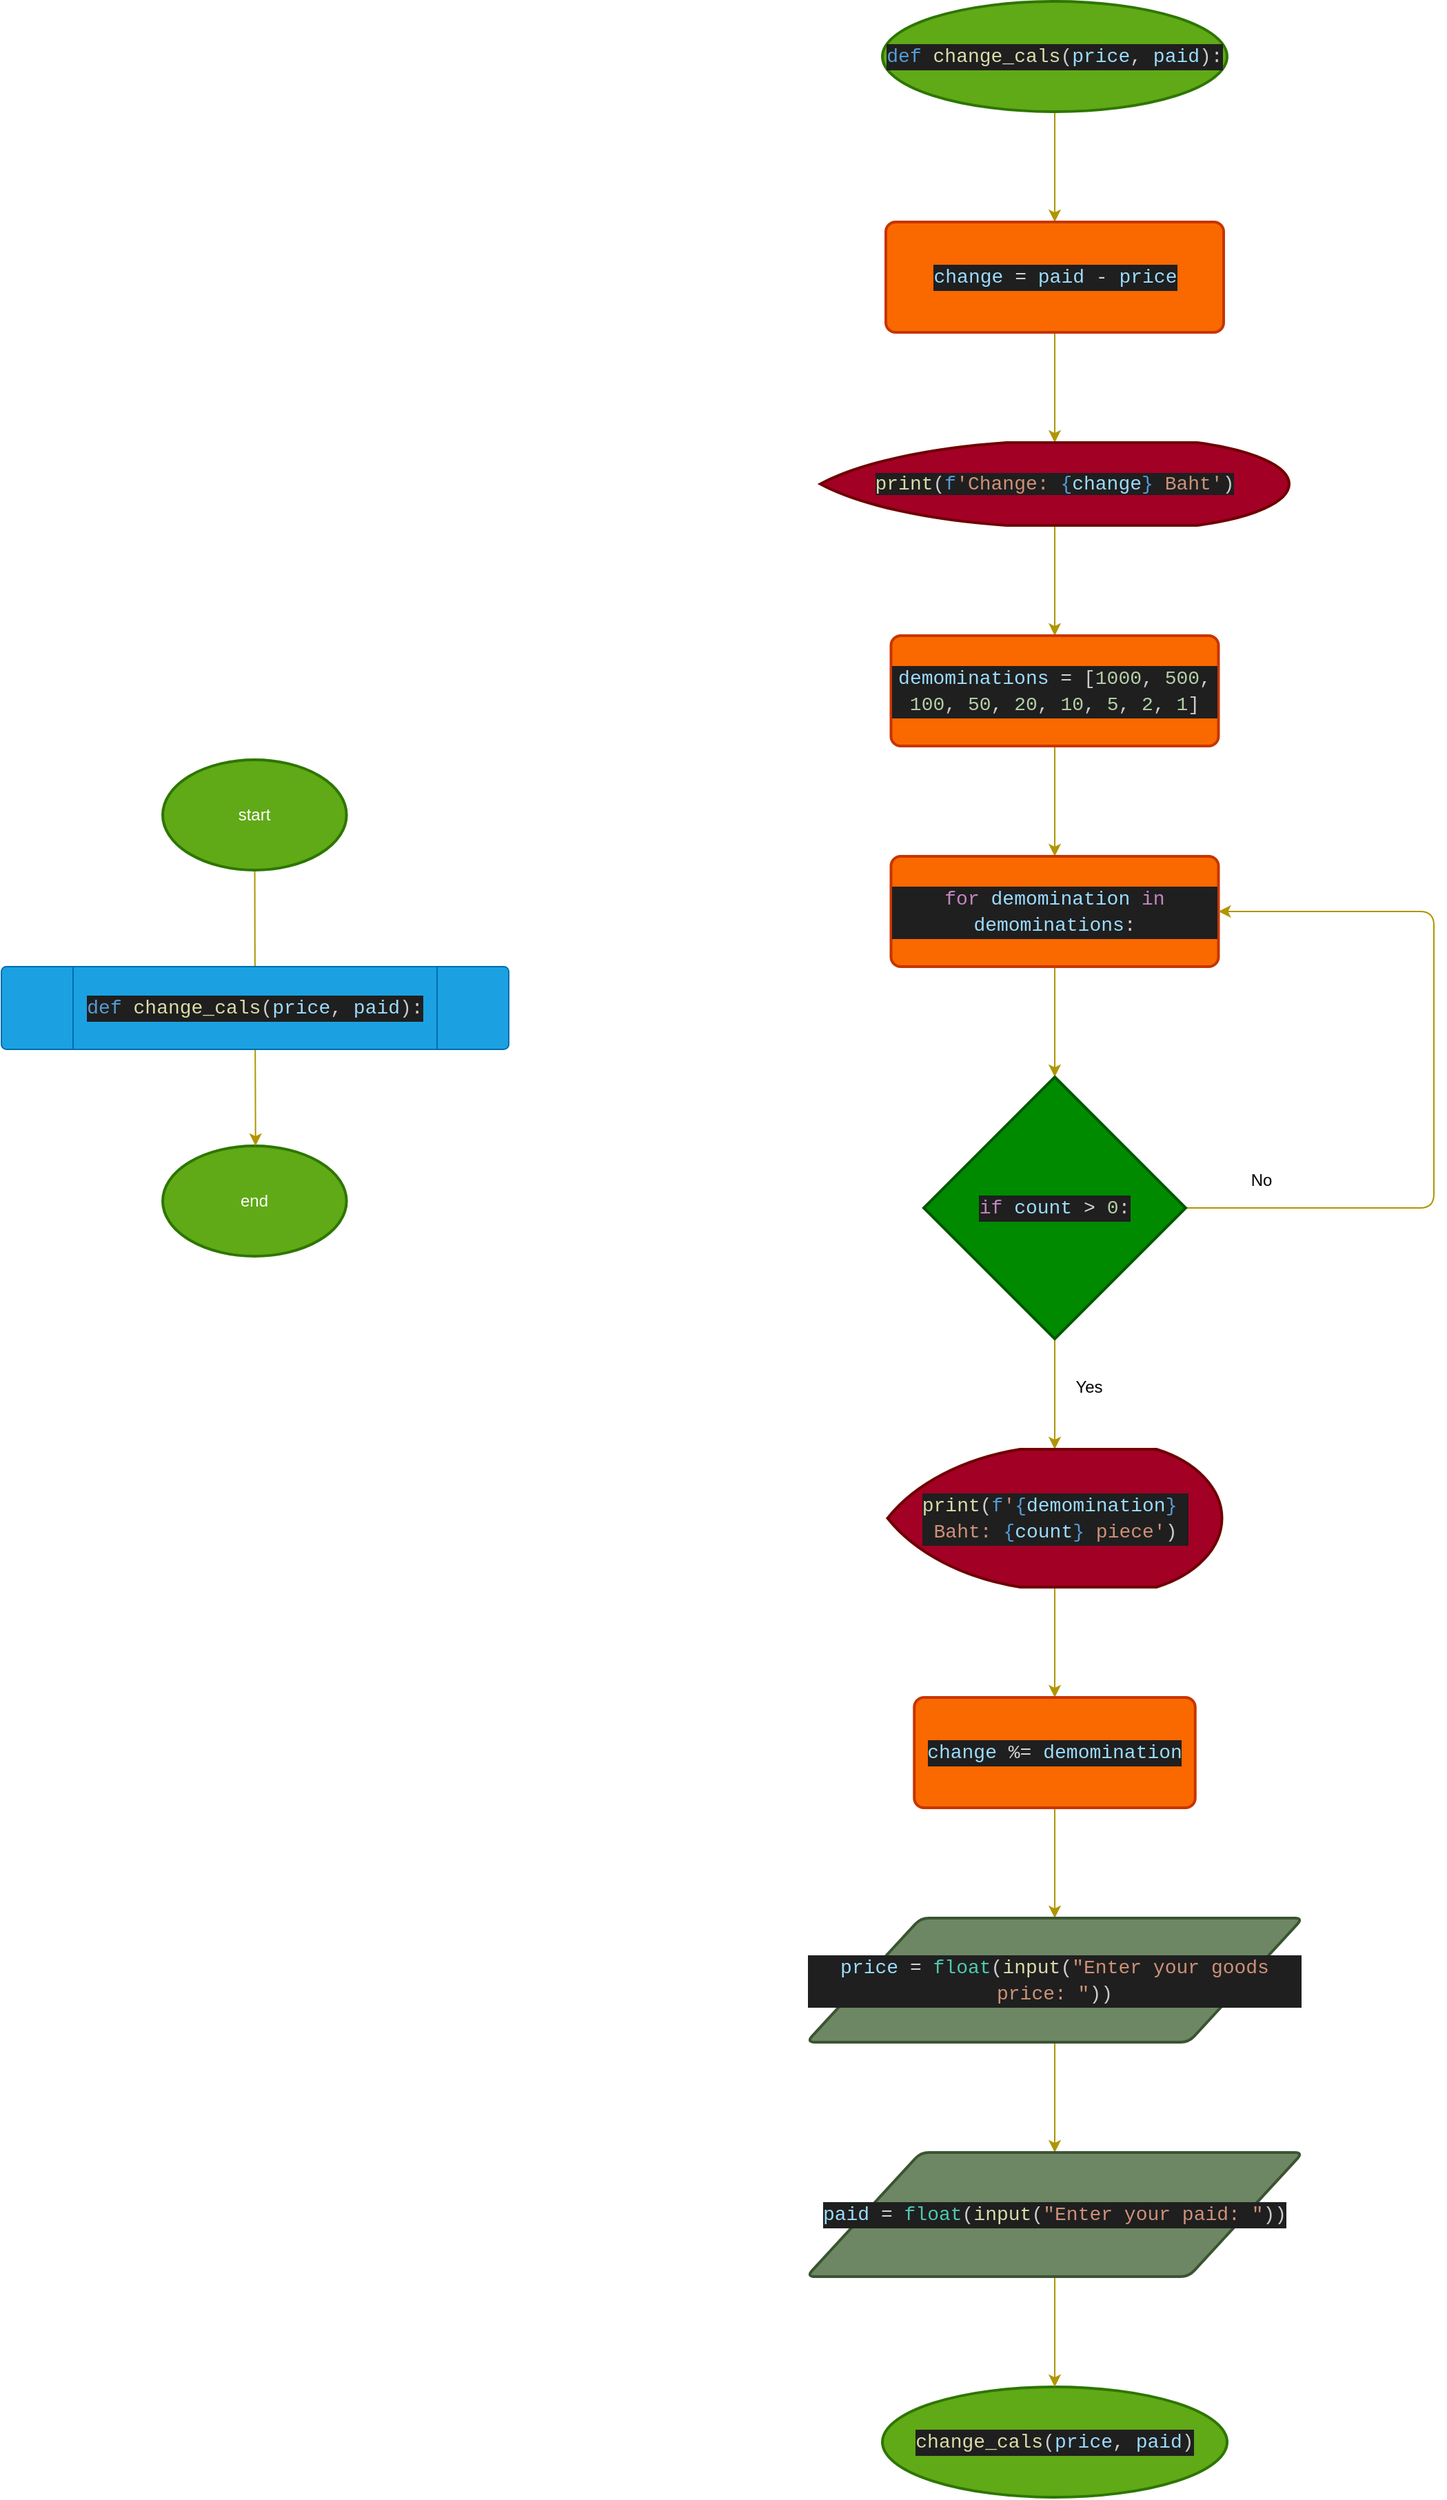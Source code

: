 <mxfile>
    <diagram id="967VG9Y2KLdyc3kbeUSN" name="Page-1">
        <mxGraphModel dx="2533" dy="1424" grid="1" gridSize="10" guides="1" tooltips="1" connect="1" arrows="1" fold="1" page="1" pageScale="1" pageWidth="850" pageHeight="1100" math="0" shadow="0">
            <root>
                <mxCell id="0"/>
                <mxCell id="1" parent="0"/>
                <mxCell id="12" value="" style="edgeStyle=none;html=1;fillColor=#e3c800;strokeColor=#B09500;" parent="1" source="2" target="10" edge="1">
                    <mxGeometry relative="1" as="geometry"/>
                </mxCell>
                <mxCell id="2" value="start" style="strokeWidth=2;html=1;shape=mxgraph.flowchart.start_1;whiteSpace=wrap;fillColor=#60a917;fontColor=#ffffff;strokeColor=#2D7600;" parent="1" vertex="1">
                    <mxGeometry x="358" y="590" width="133.33" height="80" as="geometry"/>
                </mxCell>
                <mxCell id="4" value="end" style="strokeWidth=2;html=1;shape=mxgraph.flowchart.start_1;whiteSpace=wrap;fillColor=#60a917;fontColor=#ffffff;strokeColor=#2D7600;" parent="1" vertex="1">
                    <mxGeometry x="358" y="870" width="133.33" height="80" as="geometry"/>
                </mxCell>
                <mxCell id="13" value="" style="edgeStyle=none;html=1;fillColor=#e3c800;strokeColor=#B09500;" parent="1" source="9" edge="1">
                    <mxGeometry relative="1" as="geometry">
                        <mxPoint x="425.357" y="870" as="targetPoint"/>
                    </mxGeometry>
                </mxCell>
                <mxCell id="9" value="" style="verticalLabelPosition=bottom;verticalAlign=top;html=1;shape=process;whiteSpace=wrap;rounded=1;size=0.14;arcSize=6;fillColor=#1ba1e2;fontColor=#ffffff;strokeColor=#006EAF;" parent="1" vertex="1">
                    <mxGeometry x="241" y="740" width="368" height="60" as="geometry"/>
                </mxCell>
                <mxCell id="10" value="&lt;div style=&quot;color: rgb(204, 204, 204); background-color: rgb(31, 31, 31); font-family: Consolas, &amp;quot;Courier New&amp;quot;, monospace; font-size: 14px; line-height: 19px;&quot;&gt;&lt;div&gt;&lt;span style=&quot;color: #569cd6;&quot;&gt;def&lt;/span&gt; &lt;span style=&quot;color: #dcdcaa;&quot;&gt;change_cals&lt;/span&gt;(&lt;span style=&quot;color: #9cdcfe;&quot;&gt;price&lt;/span&gt;, &lt;span style=&quot;color: #9cdcfe;&quot;&gt;paid&lt;/span&gt;):&lt;/div&gt;&lt;/div&gt;" style="text;html=1;align=center;verticalAlign=middle;whiteSpace=wrap;rounded=0;" parent="1" vertex="1">
                    <mxGeometry x="291" y="755" width="268" height="30" as="geometry"/>
                </mxCell>
                <mxCell id="31" value="" style="edgeStyle=none;html=1;fillColor=#e3c800;strokeColor=#B09500;" parent="1" source="15" target="16" edge="1">
                    <mxGeometry relative="1" as="geometry"/>
                </mxCell>
                <mxCell id="15" value="&lt;div style=&quot;color: rgb(204, 204, 204); background-color: rgb(31, 31, 31); font-family: Consolas, &amp;quot;Courier New&amp;quot;, monospace; font-size: 14px; line-height: 19px;&quot;&gt;&lt;div&gt;&lt;span style=&quot;color: #569cd6;&quot;&gt;def&lt;/span&gt; &lt;span style=&quot;color: #dcdcaa;&quot;&gt;change_cals&lt;/span&gt;(&lt;span style=&quot;color: #9cdcfe;&quot;&gt;price&lt;/span&gt;, &lt;span style=&quot;color: #9cdcfe;&quot;&gt;paid&lt;/span&gt;):&lt;/div&gt;&lt;/div&gt;" style="strokeWidth=2;html=1;shape=mxgraph.flowchart.start_1;whiteSpace=wrap;fillColor=#60a917;fontColor=#ffffff;strokeColor=#2D7600;" parent="1" vertex="1">
                    <mxGeometry x="880" y="40" width="250" height="80" as="geometry"/>
                </mxCell>
                <mxCell id="30" value="" style="edgeStyle=none;html=1;fillColor=#e3c800;strokeColor=#B09500;" parent="1" source="16" target="18" edge="1">
                    <mxGeometry relative="1" as="geometry"/>
                </mxCell>
                <mxCell id="16" value="&lt;div style=&quot;color: rgb(204, 204, 204); background-color: rgb(31, 31, 31); font-family: Consolas, &amp;quot;Courier New&amp;quot;, monospace; font-size: 14px; line-height: 19px;&quot;&gt;&lt;div&gt;&lt;span style=&quot;color: #9cdcfe;&quot;&gt;change&lt;/span&gt; &lt;span style=&quot;color: #d4d4d4;&quot;&gt;=&lt;/span&gt; &lt;span style=&quot;color: #9cdcfe;&quot;&gt;paid&lt;/span&gt; &lt;span style=&quot;color: #d4d4d4;&quot;&gt;-&lt;/span&gt; &lt;span style=&quot;color: #9cdcfe;&quot;&gt;price&lt;/span&gt;&lt;/div&gt;&lt;div&gt;&lt;/div&gt;&lt;/div&gt;" style="rounded=1;whiteSpace=wrap;html=1;absoluteArcSize=1;arcSize=14;strokeWidth=2;fillColor=#fa6800;fontColor=#000000;strokeColor=#C73500;" parent="1" vertex="1">
                    <mxGeometry x="882.5" y="200" width="245" height="80" as="geometry"/>
                </mxCell>
                <mxCell id="29" value="" style="edgeStyle=none;html=1;fillColor=#e3c800;strokeColor=#B09500;" parent="1" source="18" target="19" edge="1">
                    <mxGeometry relative="1" as="geometry"/>
                </mxCell>
                <mxCell id="18" value="&lt;span style=&quot;font-family: Consolas, &amp;quot;Courier New&amp;quot;, monospace; font-size: 14px; background-color: rgb(31, 31, 31); color: rgb(220, 220, 170);&quot;&gt;print&lt;/span&gt;&lt;span style=&quot;color: rgb(204, 204, 204); font-family: Consolas, &amp;quot;Courier New&amp;quot;, monospace; font-size: 14px; background-color: rgb(31, 31, 31);&quot;&gt;(&lt;/span&gt;&lt;span style=&quot;font-family: Consolas, &amp;quot;Courier New&amp;quot;, monospace; font-size: 14px; background-color: rgb(31, 31, 31); color: rgb(86, 156, 214);&quot;&gt;f&lt;/span&gt;&lt;span style=&quot;font-family: Consolas, &amp;quot;Courier New&amp;quot;, monospace; font-size: 14px; background-color: rgb(31, 31, 31); color: rgb(206, 145, 120);&quot;&gt;'Change:&amp;nbsp;&lt;/span&gt;&lt;span style=&quot;font-family: Consolas, &amp;quot;Courier New&amp;quot;, monospace; font-size: 14px; background-color: rgb(31, 31, 31); color: rgb(86, 156, 214);&quot;&gt;{&lt;/span&gt;&lt;span style=&quot;font-family: Consolas, &amp;quot;Courier New&amp;quot;, monospace; font-size: 14px; background-color: rgb(31, 31, 31); color: rgb(156, 220, 254);&quot;&gt;change&lt;/span&gt;&lt;span style=&quot;font-family: Consolas, &amp;quot;Courier New&amp;quot;, monospace; font-size: 14px; background-color: rgb(31, 31, 31); color: rgb(86, 156, 214);&quot;&gt;}&lt;/span&gt;&lt;span style=&quot;font-family: Consolas, &amp;quot;Courier New&amp;quot;, monospace; font-size: 14px; background-color: rgb(31, 31, 31); color: rgb(206, 145, 120);&quot;&gt;&amp;nbsp;Baht'&lt;/span&gt;&lt;span style=&quot;color: rgb(204, 204, 204); font-family: Consolas, &amp;quot;Courier New&amp;quot;, monospace; font-size: 14px; background-color: rgb(31, 31, 31);&quot;&gt;)&lt;/span&gt;" style="strokeWidth=2;html=1;shape=mxgraph.flowchart.display;whiteSpace=wrap;fillColor=#a20025;fontColor=#ffffff;strokeColor=#6F0000;" parent="1" vertex="1">
                    <mxGeometry x="835" y="360" width="340" height="60" as="geometry"/>
                </mxCell>
                <mxCell id="28" value="" style="edgeStyle=none;html=1;fillColor=#e3c800;strokeColor=#B09500;" parent="1" source="19" target="22" edge="1">
                    <mxGeometry relative="1" as="geometry"/>
                </mxCell>
                <mxCell id="19" value="&lt;div style=&quot;color: rgb(204, 204, 204); background-color: rgb(31, 31, 31); font-family: Consolas, &amp;quot;Courier New&amp;quot;, monospace; font-size: 14px; line-height: 19px;&quot;&gt;&lt;div&gt;&lt;div style=&quot;line-height: 19px;&quot;&gt;&lt;div&gt;&lt;span style=&quot;color: #9cdcfe;&quot;&gt;demominations&lt;/span&gt; &lt;span style=&quot;color: #d4d4d4;&quot;&gt;=&lt;/span&gt; [&lt;span style=&quot;color: #b5cea8;&quot;&gt;1000&lt;/span&gt;, &lt;span style=&quot;color: #b5cea8;&quot;&gt;500&lt;/span&gt;, &lt;span style=&quot;color: #b5cea8;&quot;&gt;100&lt;/span&gt;, &lt;span style=&quot;color: #b5cea8;&quot;&gt;50&lt;/span&gt;, &lt;span style=&quot;color: #b5cea8;&quot;&gt;20&lt;/span&gt;, &lt;span style=&quot;color: #b5cea8;&quot;&gt;10&lt;/span&gt;, &lt;span style=&quot;color: #b5cea8;&quot;&gt;5&lt;/span&gt;, &lt;span style=&quot;color: #b5cea8;&quot;&gt;2&lt;/span&gt;, &lt;span style=&quot;color: #b5cea8;&quot;&gt;1&lt;/span&gt;]&lt;/div&gt;&lt;/div&gt;&lt;/div&gt;&lt;div&gt;&lt;/div&gt;&lt;/div&gt;" style="rounded=1;whiteSpace=wrap;html=1;absoluteArcSize=1;arcSize=14;strokeWidth=2;fillColor=#fa6800;fontColor=#000000;strokeColor=#C73500;" parent="1" vertex="1">
                    <mxGeometry x="886.25" y="500" width="237.5" height="80" as="geometry"/>
                </mxCell>
                <mxCell id="37" value="" style="edgeStyle=none;html=1;fillColor=#e3c800;strokeColor=#B09500;" parent="1" source="22" edge="1">
                    <mxGeometry relative="1" as="geometry">
                        <mxPoint x="1005" y="820" as="targetPoint"/>
                    </mxGeometry>
                </mxCell>
                <mxCell id="22" value="&lt;div style=&quot;color: rgb(204, 204, 204); background-color: rgb(31, 31, 31); font-family: Consolas, &amp;quot;Courier New&amp;quot;, monospace; font-size: 14px; line-height: 19px;&quot;&gt;&lt;div&gt;&lt;div style=&quot;line-height: 19px;&quot;&gt;&lt;div style=&quot;line-height: 19px;&quot;&gt;&lt;div&gt;&lt;span style=&quot;color: #c586c0;&quot;&gt;for&lt;/span&gt; &lt;span style=&quot;color: #9cdcfe;&quot;&gt;demomination&lt;/span&gt; &lt;span style=&quot;color: #c586c0;&quot;&gt;in&lt;/span&gt; &lt;span style=&quot;color: #9cdcfe;&quot;&gt;demominations&lt;/span&gt;:&lt;/div&gt;&lt;div&gt;&lt;/div&gt;&lt;/div&gt;&lt;/div&gt;&lt;/div&gt;&lt;div&gt;&lt;/div&gt;&lt;/div&gt;" style="rounded=1;whiteSpace=wrap;html=1;absoluteArcSize=1;arcSize=14;strokeWidth=2;fillColor=#fa6800;fontColor=#000000;strokeColor=#C73500;" parent="1" vertex="1">
                    <mxGeometry x="886.25" y="660" width="237.5" height="80" as="geometry"/>
                </mxCell>
                <mxCell id="35" value="" style="edgeStyle=none;html=1;fillColor=#e3c800;strokeColor=#B09500;" parent="1" source="23" target="33" edge="1">
                    <mxGeometry relative="1" as="geometry"/>
                </mxCell>
                <mxCell id="57" style="edgeStyle=none;html=1;exitX=1;exitY=0.5;exitDx=0;exitDy=0;exitPerimeter=0;entryX=1;entryY=0.5;entryDx=0;entryDy=0;fillColor=#e3c800;strokeColor=#B09500;" edge="1" parent="1" source="23" target="22">
                    <mxGeometry relative="1" as="geometry">
                        <Array as="points">
                            <mxPoint x="1280" y="915"/>
                            <mxPoint x="1280" y="700"/>
                        </Array>
                    </mxGeometry>
                </mxCell>
                <mxCell id="23" value="&lt;div style=&quot;color: rgb(204, 204, 204); background-color: rgb(31, 31, 31); font-family: Consolas, &amp;quot;Courier New&amp;quot;, monospace; font-size: 14px; line-height: 19px;&quot;&gt;&lt;div style=&quot;line-height: 19px;&quot;&gt;&lt;span style=&quot;color: #c586c0;&quot;&gt;if&lt;/span&gt; &lt;span style=&quot;color: #9cdcfe;&quot;&gt;count&lt;/span&gt; &lt;span style=&quot;color: #d4d4d4;&quot;&gt;&amp;gt;&lt;/span&gt; &lt;span style=&quot;color: #b5cea8;&quot;&gt;0&lt;/span&gt;:&lt;/div&gt;&lt;/div&gt;" style="strokeWidth=2;html=1;shape=mxgraph.flowchart.decision;whiteSpace=wrap;fillColor=#008a00;fontColor=#ffffff;strokeColor=#005700;" parent="1" vertex="1">
                    <mxGeometry x="910" y="820" width="190" height="190" as="geometry"/>
                </mxCell>
                <mxCell id="54" value="" style="edgeStyle=none;html=1;fillColor=#e3c800;strokeColor=#B09500;" edge="1" parent="1" source="33" target="34">
                    <mxGeometry relative="1" as="geometry"/>
                </mxCell>
                <mxCell id="33" value="&lt;div style=&quot;color: rgb(204, 204, 204); background-color: rgb(31, 31, 31); font-family: Consolas, &amp;quot;Courier New&amp;quot;, monospace; font-size: 14px; line-height: 19px;&quot;&gt;&lt;span style=&quot;color: #dcdcaa;&quot;&gt;print&lt;/span&gt;(&lt;span style=&quot;color: #569cd6;&quot;&gt;f&lt;/span&gt;&lt;span style=&quot;color: #ce9178;&quot;&gt;'&lt;/span&gt;&lt;span style=&quot;color: #569cd6;&quot;&gt;{&lt;/span&gt;&lt;span style=&quot;color: #9cdcfe;&quot;&gt;demomination&lt;/span&gt;&lt;span style=&quot;color: #569cd6;&quot;&gt;}&lt;/span&gt;&lt;span style=&quot;color: #ce9178;&quot;&gt;&amp;nbsp;&lt;/span&gt;&lt;/div&gt;&lt;div style=&quot;color: rgb(204, 204, 204); background-color: rgb(31, 31, 31); font-family: Consolas, &amp;quot;Courier New&amp;quot;, monospace; font-size: 14px; line-height: 19px;&quot;&gt;&lt;span style=&quot;color: #ce9178;&quot;&gt;Baht: &lt;/span&gt;&lt;span style=&quot;color: #569cd6;&quot;&gt;{&lt;/span&gt;&lt;span style=&quot;color: #9cdcfe;&quot;&gt;count&lt;/span&gt;&lt;span style=&quot;color: #569cd6;&quot;&gt;}&lt;/span&gt;&lt;span style=&quot;color: #ce9178;&quot;&gt; piece'&lt;/span&gt;)&lt;/div&gt;" style="strokeWidth=2;html=1;shape=mxgraph.flowchart.display;whiteSpace=wrap;fillColor=#a20025;fontColor=#ffffff;strokeColor=#6F0000;" parent="1" vertex="1">
                    <mxGeometry x="883.75" y="1090" width="242.5" height="100" as="geometry"/>
                </mxCell>
                <mxCell id="51" value="" style="edgeStyle=none;html=1;fillColor=#e3c800;strokeColor=#B09500;" parent="1" source="34" target="47" edge="1">
                    <mxGeometry relative="1" as="geometry"/>
                </mxCell>
                <mxCell id="34" value="&lt;div style=&quot;color: rgb(204, 204, 204); background-color: rgb(31, 31, 31); font-family: Consolas, &amp;quot;Courier New&amp;quot;, monospace; font-size: 14px; line-height: 19px;&quot;&gt;&lt;div&gt;&lt;div style=&quot;line-height: 19px;&quot;&gt;&lt;div style=&quot;line-height: 19px;&quot;&gt;&lt;div&gt;&lt;div style=&quot;line-height: 19px;&quot;&gt;&lt;div&gt;&lt;div style=&quot;line-height: 19px;&quot;&gt;&lt;div&gt;&lt;span style=&quot;color: #9cdcfe;&quot;&gt;change&lt;/span&gt; &lt;span style=&quot;color: #d4d4d4;&quot;&gt;%=&lt;/span&gt; &lt;span style=&quot;color: #9cdcfe;&quot;&gt;demomination&lt;/span&gt;&lt;/div&gt;&lt;/div&gt;&lt;/div&gt;&lt;div&gt;&lt;/div&gt;&lt;/div&gt;&lt;/div&gt;&lt;div&gt;&lt;/div&gt;&lt;/div&gt;&lt;/div&gt;&lt;/div&gt;&lt;div&gt;&lt;/div&gt;&lt;/div&gt;" style="rounded=1;whiteSpace=wrap;html=1;absoluteArcSize=1;arcSize=14;strokeWidth=2;fillColor=#fa6800;fontColor=#000000;strokeColor=#C73500;" parent="1" vertex="1">
                    <mxGeometry x="903.13" y="1270" width="203.75" height="80" as="geometry"/>
                </mxCell>
                <mxCell id="45" value="&lt;div style=&quot;color: rgb(204, 204, 204); background-color: rgb(31, 31, 31); font-family: Consolas, &amp;quot;Courier New&amp;quot;, monospace; font-size: 14px; line-height: 19px;&quot;&gt;&lt;div style=&quot;line-height: 19px;&quot;&gt;&lt;span style=&quot;color: #dcdcaa;&quot;&gt;change_cals&lt;/span&gt;(&lt;span style=&quot;color: #9cdcfe;&quot;&gt;price&lt;/span&gt;, &lt;span style=&quot;color: #9cdcfe;&quot;&gt;paid&lt;/span&gt;)&lt;/div&gt;&lt;/div&gt;" style="strokeWidth=2;html=1;shape=mxgraph.flowchart.start_1;whiteSpace=wrap;fillColor=#60a917;fontColor=#ffffff;strokeColor=#2D7600;" parent="1" vertex="1">
                    <mxGeometry x="880.01" y="1770" width="250" height="80" as="geometry"/>
                </mxCell>
                <mxCell id="50" value="" style="edgeStyle=none;html=1;fillColor=#e3c800;strokeColor=#B09500;" parent="1" source="47" target="48" edge="1">
                    <mxGeometry relative="1" as="geometry"/>
                </mxCell>
                <mxCell id="47" value="&lt;div style=&quot;color: rgb(204, 204, 204); background-color: rgb(31, 31, 31); font-family: Consolas, &amp;quot;Courier New&amp;quot;, monospace; font-size: 14px; line-height: 19px;&quot;&gt;&lt;div&gt;&lt;span style=&quot;color: #9cdcfe;&quot;&gt;price&lt;/span&gt; &lt;span style=&quot;color: #d4d4d4;&quot;&gt;=&lt;/span&gt; &lt;span style=&quot;color: #4ec9b0;&quot;&gt;float&lt;/span&gt;(&lt;span style=&quot;color: #dcdcaa;&quot;&gt;input&lt;/span&gt;(&lt;span style=&quot;color: #ce9178;&quot;&gt;&quot;Enter your goods price: &quot;&lt;/span&gt;))&lt;/div&gt;&lt;div&gt;&lt;span style=&quot;color: #9cdcfe;&quot;&gt;&lt;/span&gt;&lt;/div&gt;&lt;/div&gt;" style="shape=parallelogram;html=1;strokeWidth=2;perimeter=parallelogramPerimeter;whiteSpace=wrap;rounded=1;arcSize=12;size=0.23;fillColor=#6d8764;strokeColor=#3A5431;fontColor=#ffffff;" parent="1" vertex="1">
                    <mxGeometry x="825.01" y="1430" width="360" height="90" as="geometry"/>
                </mxCell>
                <mxCell id="49" value="" style="edgeStyle=none;html=1;fillColor=#e3c800;strokeColor=#B09500;" parent="1" source="48" target="45" edge="1">
                    <mxGeometry relative="1" as="geometry"/>
                </mxCell>
                <mxCell id="48" value="&lt;div style=&quot;color: rgb(204, 204, 204); background-color: rgb(31, 31, 31); font-family: Consolas, &amp;quot;Courier New&amp;quot;, monospace; font-size: 14px; line-height: 19px;&quot;&gt;&lt;div&gt;&lt;div style=&quot;line-height: 19px;&quot;&gt;&lt;div&gt;&lt;span style=&quot;color: #9cdcfe;&quot;&gt;paid&lt;/span&gt; &lt;span style=&quot;color: #d4d4d4;&quot;&gt;=&lt;/span&gt; &lt;span style=&quot;color: #4ec9b0;&quot;&gt;float&lt;/span&gt;(&lt;span style=&quot;color: #dcdcaa;&quot;&gt;input&lt;/span&gt;(&lt;span style=&quot;color: #ce9178;&quot;&gt;&quot;Enter your paid: &quot;&lt;/span&gt;))&lt;/div&gt;&lt;/div&gt;&lt;/div&gt;&lt;div&gt;&lt;span style=&quot;color: #9cdcfe;&quot;&gt;&lt;/span&gt;&lt;/div&gt;&lt;/div&gt;" style="shape=parallelogram;html=1;strokeWidth=2;perimeter=parallelogramPerimeter;whiteSpace=wrap;rounded=1;arcSize=12;size=0.23;fillColor=#6d8764;strokeColor=#3A5431;fontColor=#ffffff;" parent="1" vertex="1">
                    <mxGeometry x="825.01" y="1600" width="360" height="90" as="geometry"/>
                </mxCell>
                <mxCell id="55" value="Yes" style="text;html=1;strokeColor=none;fillColor=none;align=center;verticalAlign=middle;whiteSpace=wrap;rounded=0;" vertex="1" parent="1">
                    <mxGeometry x="1000" y="1030" width="60" height="30" as="geometry"/>
                </mxCell>
                <mxCell id="58" value="No" style="text;html=1;strokeColor=none;fillColor=none;align=center;verticalAlign=middle;whiteSpace=wrap;rounded=0;" vertex="1" parent="1">
                    <mxGeometry x="1125.01" y="880" width="60" height="30" as="geometry"/>
                </mxCell>
            </root>
        </mxGraphModel>
    </diagram>
</mxfile>